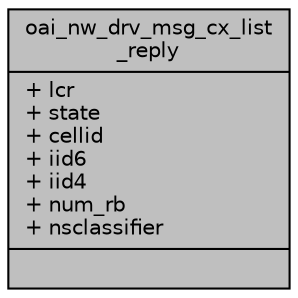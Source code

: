 digraph "oai_nw_drv_msg_cx_list_reply"
{
 // LATEX_PDF_SIZE
  edge [fontname="Helvetica",fontsize="10",labelfontname="Helvetica",labelfontsize="10"];
  node [fontname="Helvetica",fontsize="10",shape=record];
  Node1 [label="{oai_nw_drv_msg_cx_list\l_reply\n|+ lcr\l+ state\l+ cellid\l+ iid6\l+ iid4\l+ num_rb\l+ nsclassifier\l|}",height=0.2,width=0.4,color="black", fillcolor="grey75", style="filled", fontcolor="black",tooltip=" "];
}
